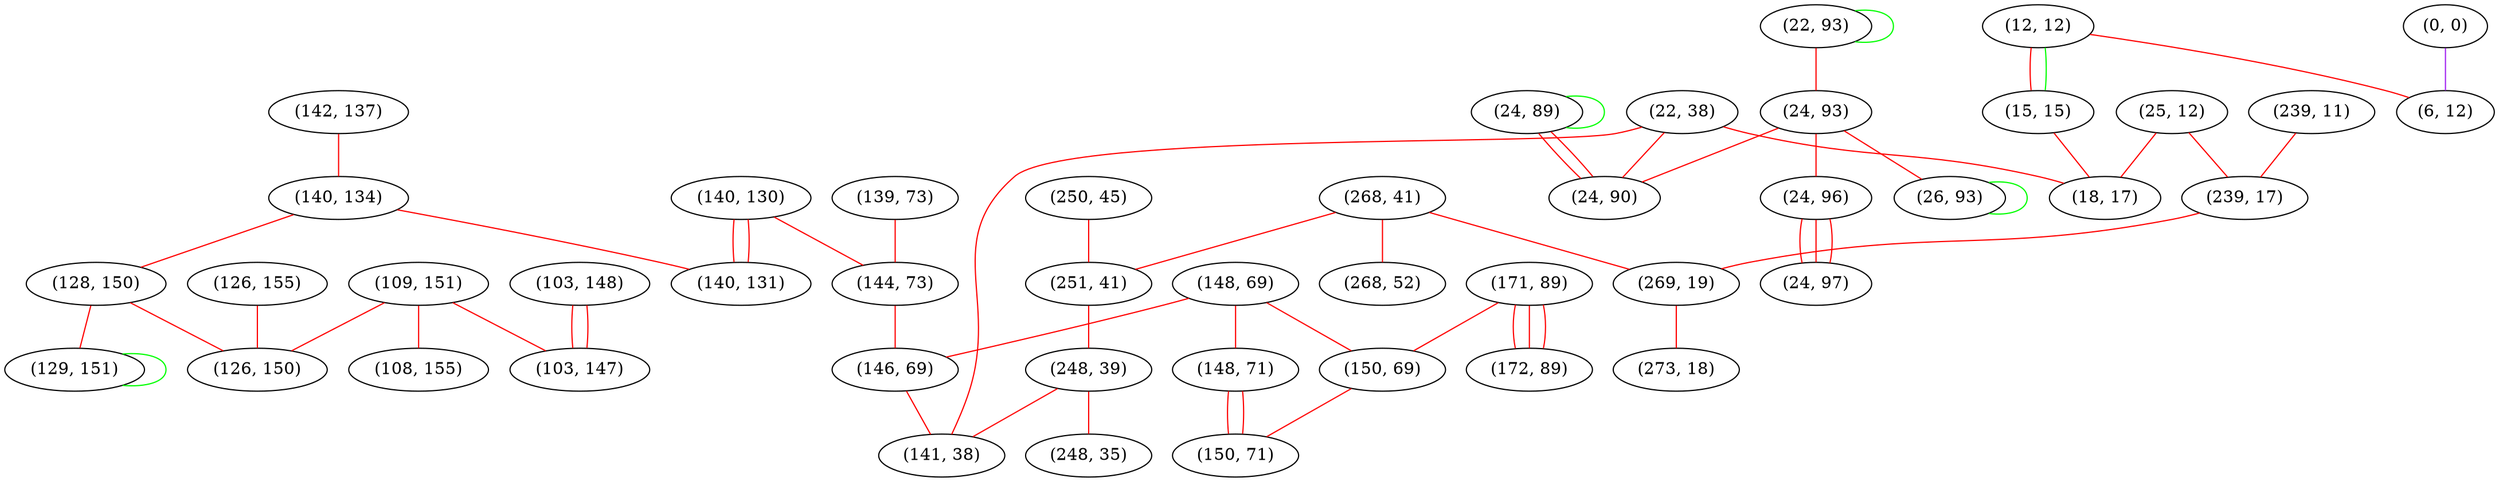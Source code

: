 graph "" {
"(126, 155)";
"(103, 148)";
"(12, 12)";
"(139, 73)";
"(25, 12)";
"(239, 11)";
"(109, 151)";
"(22, 93)";
"(148, 69)";
"(142, 137)";
"(140, 130)";
"(171, 89)";
"(24, 93)";
"(172, 89)";
"(140, 134)";
"(150, 69)";
"(24, 89)";
"(22, 38)";
"(0, 0)";
"(24, 96)";
"(268, 41)";
"(15, 15)";
"(140, 131)";
"(239, 17)";
"(128, 150)";
"(268, 52)";
"(129, 151)";
"(144, 73)";
"(24, 90)";
"(18, 17)";
"(148, 71)";
"(269, 19)";
"(24, 97)";
"(6, 12)";
"(250, 45)";
"(251, 41)";
"(273, 18)";
"(108, 155)";
"(248, 39)";
"(103, 147)";
"(146, 69)";
"(126, 150)";
"(141, 38)";
"(248, 35)";
"(150, 71)";
"(26, 93)";
"(126, 155)" -- "(126, 150)"  [color=red, key=0, weight=1];
"(103, 148)" -- "(103, 147)"  [color=red, key=0, weight=1];
"(103, 148)" -- "(103, 147)"  [color=red, key=1, weight=1];
"(12, 12)" -- "(6, 12)"  [color=red, key=0, weight=1];
"(12, 12)" -- "(15, 15)"  [color=red, key=0, weight=1];
"(12, 12)" -- "(15, 15)"  [color=green, key=1, weight=2];
"(139, 73)" -- "(144, 73)"  [color=red, key=0, weight=1];
"(25, 12)" -- "(18, 17)"  [color=red, key=0, weight=1];
"(25, 12)" -- "(239, 17)"  [color=red, key=0, weight=1];
"(239, 11)" -- "(239, 17)"  [color=red, key=0, weight=1];
"(109, 151)" -- "(103, 147)"  [color=red, key=0, weight=1];
"(109, 151)" -- "(108, 155)"  [color=red, key=0, weight=1];
"(109, 151)" -- "(126, 150)"  [color=red, key=0, weight=1];
"(22, 93)" -- "(24, 93)"  [color=red, key=0, weight=1];
"(22, 93)" -- "(22, 93)"  [color=green, key=0, weight=2];
"(148, 69)" -- "(146, 69)"  [color=red, key=0, weight=1];
"(148, 69)" -- "(148, 71)"  [color=red, key=0, weight=1];
"(148, 69)" -- "(150, 69)"  [color=red, key=0, weight=1];
"(142, 137)" -- "(140, 134)"  [color=red, key=0, weight=1];
"(140, 130)" -- "(144, 73)"  [color=red, key=0, weight=1];
"(140, 130)" -- "(140, 131)"  [color=red, key=0, weight=1];
"(140, 130)" -- "(140, 131)"  [color=red, key=1, weight=1];
"(171, 89)" -- "(172, 89)"  [color=red, key=0, weight=1];
"(171, 89)" -- "(172, 89)"  [color=red, key=1, weight=1];
"(171, 89)" -- "(172, 89)"  [color=red, key=2, weight=1];
"(171, 89)" -- "(150, 69)"  [color=red, key=0, weight=1];
"(24, 93)" -- "(26, 93)"  [color=red, key=0, weight=1];
"(24, 93)" -- "(24, 96)"  [color=red, key=0, weight=1];
"(24, 93)" -- "(24, 90)"  [color=red, key=0, weight=1];
"(140, 134)" -- "(128, 150)"  [color=red, key=0, weight=1];
"(140, 134)" -- "(140, 131)"  [color=red, key=0, weight=1];
"(150, 69)" -- "(150, 71)"  [color=red, key=0, weight=1];
"(24, 89)" -- "(24, 89)"  [color=green, key=0, weight=2];
"(24, 89)" -- "(24, 90)"  [color=red, key=0, weight=1];
"(24, 89)" -- "(24, 90)"  [color=red, key=1, weight=1];
"(22, 38)" -- "(141, 38)"  [color=red, key=0, weight=1];
"(22, 38)" -- "(24, 90)"  [color=red, key=0, weight=1];
"(22, 38)" -- "(18, 17)"  [color=red, key=0, weight=1];
"(0, 0)" -- "(6, 12)"  [color=purple, key=0, weight=4];
"(24, 96)" -- "(24, 97)"  [color=red, key=0, weight=1];
"(24, 96)" -- "(24, 97)"  [color=red, key=1, weight=1];
"(24, 96)" -- "(24, 97)"  [color=red, key=2, weight=1];
"(268, 41)" -- "(251, 41)"  [color=red, key=0, weight=1];
"(268, 41)" -- "(268, 52)"  [color=red, key=0, weight=1];
"(268, 41)" -- "(269, 19)"  [color=red, key=0, weight=1];
"(15, 15)" -- "(18, 17)"  [color=red, key=0, weight=1];
"(239, 17)" -- "(269, 19)"  [color=red, key=0, weight=1];
"(128, 150)" -- "(129, 151)"  [color=red, key=0, weight=1];
"(128, 150)" -- "(126, 150)"  [color=red, key=0, weight=1];
"(129, 151)" -- "(129, 151)"  [color=green, key=0, weight=2];
"(144, 73)" -- "(146, 69)"  [color=red, key=0, weight=1];
"(148, 71)" -- "(150, 71)"  [color=red, key=0, weight=1];
"(148, 71)" -- "(150, 71)"  [color=red, key=1, weight=1];
"(269, 19)" -- "(273, 18)"  [color=red, key=0, weight=1];
"(250, 45)" -- "(251, 41)"  [color=red, key=0, weight=1];
"(251, 41)" -- "(248, 39)"  [color=red, key=0, weight=1];
"(248, 39)" -- "(141, 38)"  [color=red, key=0, weight=1];
"(248, 39)" -- "(248, 35)"  [color=red, key=0, weight=1];
"(146, 69)" -- "(141, 38)"  [color=red, key=0, weight=1];
"(26, 93)" -- "(26, 93)"  [color=green, key=0, weight=2];
}
